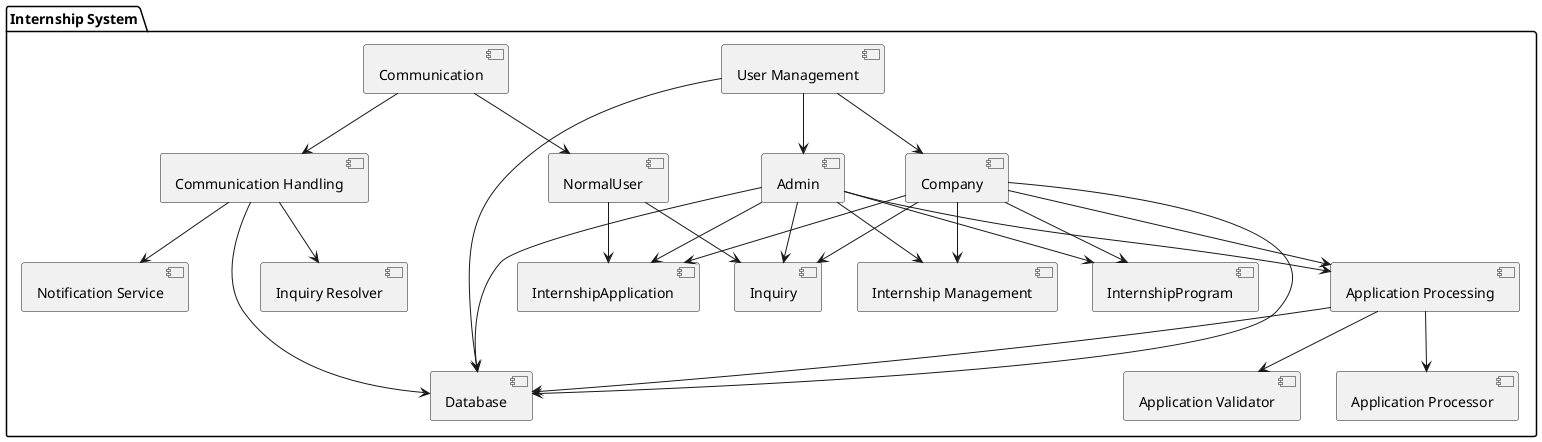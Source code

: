 @startuml component
package "Internship System" {
  [User Management]
  [Admin]
  [Company]
  [Internship Management]
  [Communication]
  [NormalUser]
  [InternshipProgram]
  [InternshipApplication]
  [Inquiry]

  [Database]

  [Application Processing]
  [Application Validator]
  [Application Processor]

  [Communication Handling]
  [Notification Service]
  [Inquiry Resolver]
}

[User Management] --> [Admin]
[User Management] --> [Company]
[Admin] --> [Internship Management]
[Company] --> [Internship Management]
[Communication] --> [NormalUser]

[Company] --> [InternshipProgram]
[Company] --> [InternshipApplication]
[Company] --> [Inquiry]
[Admin] --> [InternshipProgram]
[Admin] --> [InternshipApplication]
[Admin] --> [Inquiry]
[NormalUser] --> [InternshipApplication]
[NormalUser] --> [Inquiry]

[Admin] --> [Application Processing]
[Company] --> [Application Processing]
[Application Processing] --> [Application Validator]
[Application Processing] --> [Application Processor]

[Communication] --> [Communication Handling]
[Communication Handling] --> [Notification Service]
[Communication Handling] --> [Inquiry Resolver]

[User Management] --> [Database]
[Admin] --> [Database]
[Company] --> [Database]
[Application Processing] --> [Database]
[Communication Handling] --> [Database]
@enduml
